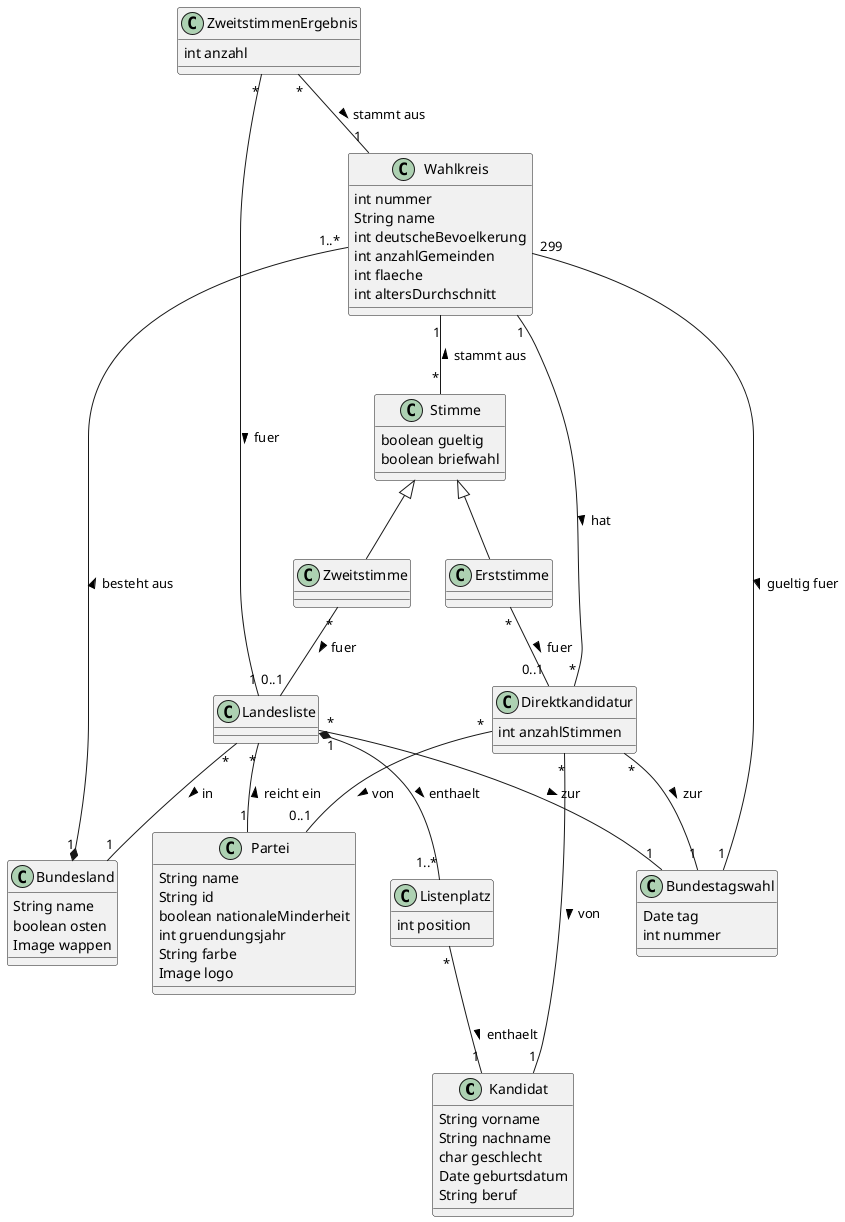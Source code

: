 @startuml
class Kandidat {
    String vorname
    String nachname
    char geschlecht
    Date geburtsdatum
    String beruf
}

class Bundesland {
    String name
    boolean osten
    Image wappen
}

class Partei {
    String name
    String id
    boolean nationaleMinderheit
    int gruendungsjahr
    String farbe
    Image logo
}

class Bundestagswahl{
   Date tag
   int nummer
}

class Landesliste {
}

class Listenplatz {
    int position
}

class Wahlkreis {
    int nummer
    String name
    int deutscheBevoelkerung
    int anzahlGemeinden
    int flaeche
    int altersDurchschnitt
}

class ZweitstimmenErgebnis {
    int anzahl
}

class Stimme {
    boolean gueltig
    boolean briefwahl
}

class Zweitstimme extends Stimme {
}

class Erststimme extends Stimme {
}

class Direktkandidatur {
    int anzahlStimmen
}

Landesliste "*" -- "1" Bundesland : in >
Landesliste "*" -- "1" Partei : < reicht ein
Landesliste "*" -- "1" Bundestagswahl: zur >

Landesliste "1" *-- "1..*" Listenplatz : enthaelt >
Listenplatz "*" -- "1" Kandidat : enthaelt >

Wahlkreis "1..*" --* "1" Bundesland : besteht aus <

Wahlkreis "299" -- "1" Bundestagswahl: gueltig fuer >

Direktkandidatur "*" -- "1" Kandidat : von >
Direktkandidatur "*" -- "1" Wahlkreis : < hat
Direktkandidatur "*" -- "0..1" Partei : von >
Direktkandidatur "*" -- "1" Bundestagswahl: zur >

Erststimme "*" -- "0..1" Direktkandidatur : fuer >
Zweitstimme "*" -- "0..1" Landesliste : fuer >
Stimme "*" -up- "1" Wahlkreis : stammt aus >
ZweitstimmenErgebnis "*" -- "1" Wahlkreis : stammt aus >
ZweitstimmenErgebnis "*" -- "1" Landesliste : fuer >
@enduml
